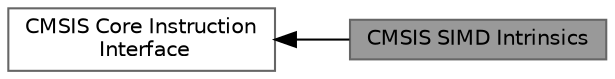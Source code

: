 digraph "CMSIS SIMD Intrinsics"
{
 // LATEX_PDF_SIZE
  bgcolor="transparent";
  edge [fontname=Helvetica,fontsize=10,labelfontname=Helvetica,labelfontsize=10];
  node [fontname=Helvetica,fontsize=10,shape=box,height=0.2,width=0.4];
  rankdir=LR;
  Node2 [id="Node000002",label="CMSIS Core Instruction\l Interface",height=0.2,width=0.4,color="grey40", fillcolor="white", style="filled",URL="$group___c_m_s_i_s___core___instruction_interface.html",tooltip=" "];
  Node1 [id="Node000001",label="CMSIS SIMD Intrinsics",height=0.2,width=0.4,color="gray40", fillcolor="grey60", style="filled", fontcolor="black",tooltip=" "];
  Node2->Node1 [shape=plaintext, dir="back", style="solid"];
}
